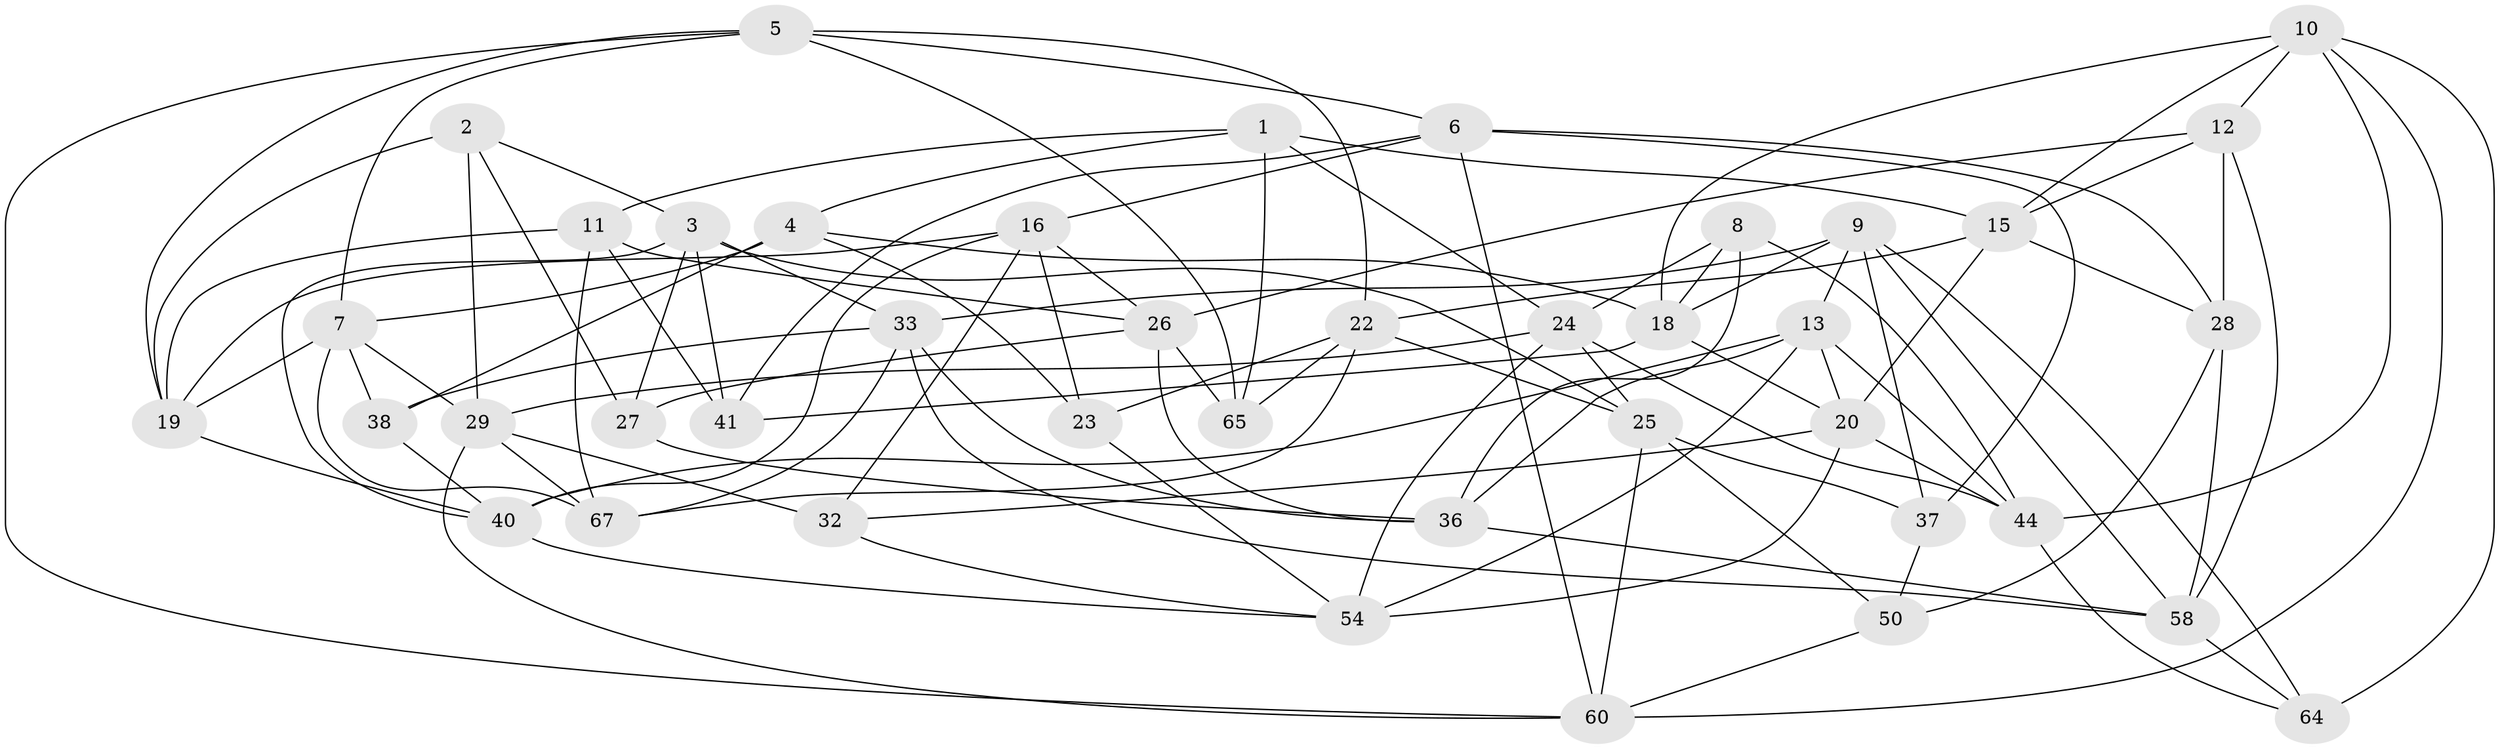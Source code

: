 // Generated by graph-tools (version 1.1) at 2025/52/02/27/25 19:52:33]
// undirected, 41 vertices, 109 edges
graph export_dot {
graph [start="1"]
  node [color=gray90,style=filled];
  1 [super="+43"];
  2;
  3 [super="+59"];
  4 [super="+17"];
  5 [super="+51"];
  6 [super="+57"];
  7 [super="+52"];
  8;
  9 [super="+55"];
  10 [super="+34"];
  11 [super="+14"];
  12 [super="+30"];
  13 [super="+63"];
  15 [super="+46"];
  16 [super="+53"];
  18 [super="+39"];
  19 [super="+70"];
  20 [super="+21"];
  22 [super="+35"];
  23;
  24 [super="+47"];
  25 [super="+31"];
  26 [super="+48"];
  27;
  28 [super="+42"];
  29 [super="+56"];
  32;
  33 [super="+69"];
  36 [super="+68"];
  37;
  38;
  40 [super="+49"];
  41;
  44 [super="+45"];
  50;
  54 [super="+66"];
  58 [super="+62"];
  60 [super="+61"];
  64;
  65;
  67 [super="+71"];
  1 -- 11;
  1 -- 4 [weight=2];
  1 -- 24;
  1 -- 65;
  1 -- 15;
  2 -- 3;
  2 -- 27;
  2 -- 19;
  2 -- 29;
  3 -- 27;
  3 -- 41;
  3 -- 40;
  3 -- 33;
  3 -- 25;
  4 -- 23;
  4 -- 18;
  4 -- 7;
  4 -- 38;
  5 -- 65;
  5 -- 60;
  5 -- 6;
  5 -- 19;
  5 -- 22;
  5 -- 7;
  6 -- 37;
  6 -- 16;
  6 -- 41;
  6 -- 28;
  6 -- 60;
  7 -- 67;
  7 -- 38;
  7 -- 19;
  7 -- 29;
  8 -- 36;
  8 -- 24;
  8 -- 18;
  8 -- 44;
  9 -- 58;
  9 -- 37;
  9 -- 64;
  9 -- 18;
  9 -- 13;
  9 -- 33;
  10 -- 64;
  10 -- 18;
  10 -- 12;
  10 -- 15;
  10 -- 60;
  10 -- 44;
  11 -- 19;
  11 -- 41;
  11 -- 67 [weight=2];
  11 -- 26;
  12 -- 15;
  12 -- 28 [weight=2];
  12 -- 58;
  12 -- 26;
  13 -- 44;
  13 -- 20;
  13 -- 40;
  13 -- 36;
  13 -- 54;
  15 -- 20;
  15 -- 28;
  15 -- 22;
  16 -- 32;
  16 -- 23;
  16 -- 19;
  16 -- 40;
  16 -- 26;
  18 -- 41;
  18 -- 20;
  19 -- 40;
  20 -- 54;
  20 -- 32;
  20 -- 44;
  22 -- 65;
  22 -- 23;
  22 -- 67;
  22 -- 25;
  23 -- 54;
  24 -- 54;
  24 -- 29;
  24 -- 25;
  24 -- 44;
  25 -- 60;
  25 -- 50;
  25 -- 37;
  26 -- 65;
  26 -- 27;
  26 -- 36;
  27 -- 36;
  28 -- 50;
  28 -- 58;
  29 -- 60;
  29 -- 67;
  29 -- 32;
  32 -- 54;
  33 -- 38;
  33 -- 67;
  33 -- 58;
  33 -- 36;
  36 -- 58;
  37 -- 50;
  38 -- 40;
  40 -- 54;
  44 -- 64;
  50 -- 60;
  58 -- 64;
}
